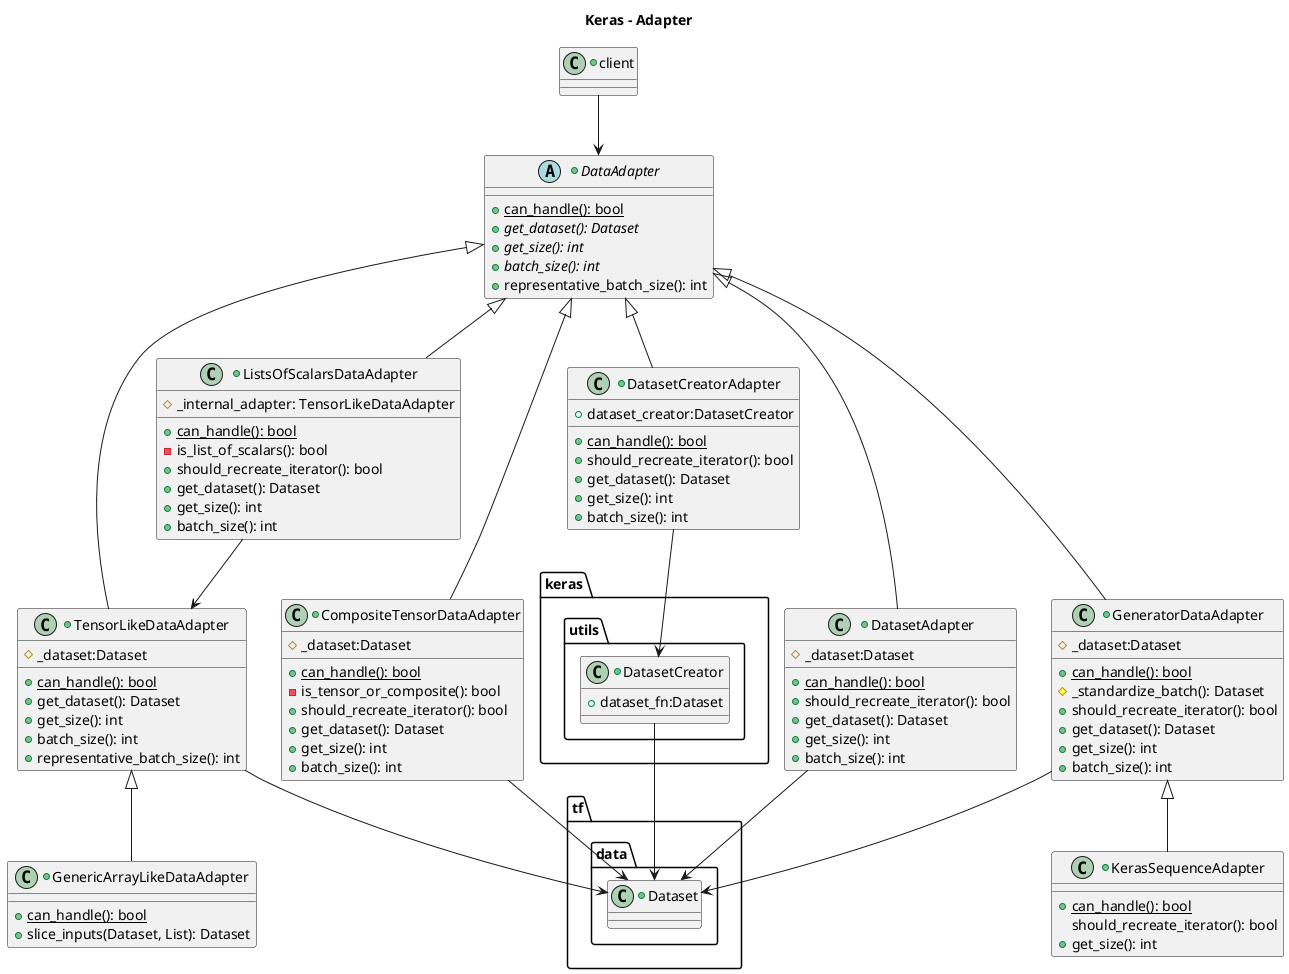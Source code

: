 @startuml

title Keras - Adapter

+class tf.data.Dataset {
}
+class keras.utils.DatasetCreator {
+ dataset_fn:Dataset
}

+class client {
    
}

+abstract class DataAdapter {
    +{static} can_handle(): bool
    +{abstract} get_dataset(): Dataset
    +{abstract} get_size(): int
    +{abstract} batch_size(): int
    +representative_batch_size(): int
}

+class TensorLikeDataAdapter extends DataAdapter {
    #_dataset:Dataset
    +{static} can_handle(): bool
    +get_dataset(): Dataset
    +get_size(): int
    +batch_size(): int
    +representative_batch_size(): int
}



+class CompositeTensorDataAdapter extends DataAdapter {
    #_dataset:Dataset
    +{static} can_handle(): bool
    -is_tensor_or_composite(): bool
    +should_recreate_iterator(): bool
    +get_dataset(): Dataset
    +get_size(): int
    +batch_size(): int
}

+class ListsOfScalarsDataAdapter extends DataAdapter {
    #_internal_adapter: TensorLikeDataAdapter
    +{static} can_handle(): bool
    -is_list_of_scalars(): bool
    +should_recreate_iterator(): bool
    +get_dataset(): Dataset
    +get_size(): int
    +batch_size(): int
}

+class DatasetAdapter extends DataAdapter {
    #_dataset:Dataset
    +{static} can_handle(): bool
    +should_recreate_iterator(): bool
    +get_dataset(): Dataset
    +get_size(): int
    +batch_size(): int
}

+class GeneratorDataAdapter extends DataAdapter {
    #_dataset:Dataset
    +{static} can_handle(): bool
    #_standardize_batch(): Dataset
    +should_recreate_iterator(): bool
    +get_dataset(): Dataset
    +get_size(): int
    +batch_size(): int
}

+class DatasetCreatorAdapter extends DataAdapter {
    +dataset_creator:DatasetCreator
    +{static} can_handle(): bool
    +should_recreate_iterator(): bool
    +get_dataset(): Dataset
    +get_size(): int
    +batch_size(): int
}
+class GenericArrayLikeDataAdapter extends TensorLikeDataAdapter {
    +{static} can_handle(): bool
    +slice_inputs(Dataset, List): Dataset 
}
+class KerasSequenceAdapter extends GeneratorDataAdapter {
    +{static} can_handle(): bool
    should_recreate_iterator(): bool
    +get_size(): int
}

client --> DataAdapter
TensorLikeDataAdapter --> tf.data.Dataset
CompositeTensorDataAdapter --> tf.data.Dataset
GeneratorDataAdapter-->tf.data.Dataset
ListsOfScalarsDataAdapter-->TensorLikeDataAdapter
DatasetAdapter-->tf.data.Dataset
DatasetCreatorAdapter-->keras.utils.DatasetCreator
keras.utils.DatasetCreator-->tf.data.Dataset
@enduml
